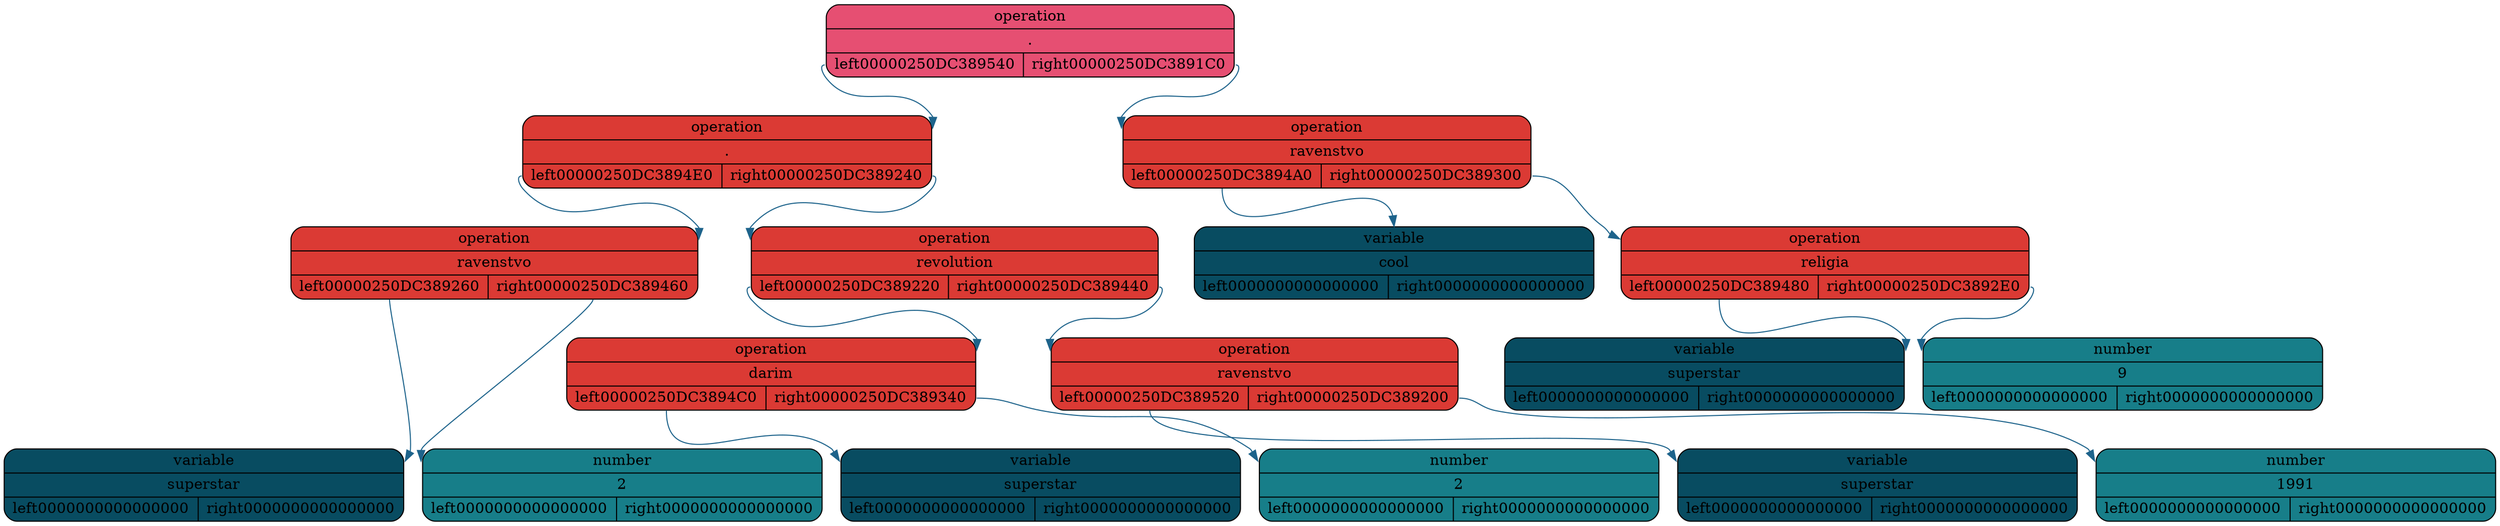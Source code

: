 digraph G
{
	node [shape = Mrecord; fillcolor = "#9FDFDA";];
	node00000250DC3891E0 [style = filled; fillcolor = "#E64F72"; label = "{<f0> operation | .  |{<f1> left00000250DC389540 | <f2> right00000250DC3891C0}} "];
	node00000250DC389540 [style = filled; fillcolor = "#DB3A34"; label = "{<f0> operation | .  |{<f1> left00000250DC3894E0 | <f2> right00000250DC389240}} "];
	node00000250DC3894E0 [style = filled; fillcolor = "#DB3A34"; label = "{<f0> operation | ravenstvo  |{<f1> left00000250DC389260 | <f2> right00000250DC389460}} "];
	node00000250DC389260 [style = filled; fillcolor = "#084C61"; label = "{<f0> variable | superstar  |{<f1> left0000000000000000 | <f2> right0000000000000000}} "];
	node00000250DC389460 [style = filled; fillcolor = "#177E89"; label = "{<f0> number | 2  |{<f1> left0000000000000000 | <f2> right0000000000000000}} "];
	node00000250DC389240 [style = filled; fillcolor = "#DB3A34"; label = "{<f0> operation | revolution  |{<f1> left00000250DC389220 | <f2> right00000250DC389440}} "];
	node00000250DC389220 [style = filled; fillcolor = "#DB3A34"; label = "{<f0> operation | darim  |{<f1> left00000250DC3894C0 | <f2> right00000250DC389340}} "];
	node00000250DC3894C0 [style = filled; fillcolor = "#084C61"; label = "{<f0> variable | superstar  |{<f1> left0000000000000000 | <f2> right0000000000000000}} "];
	node00000250DC389340 [style = filled; fillcolor = "#177E89"; label = "{<f0> number | 2  |{<f1> left0000000000000000 | <f2> right0000000000000000}} "];
	node00000250DC389440 [style = filled; fillcolor = "#DB3A34"; label = "{<f0> operation | ravenstvo  |{<f1> left00000250DC389520 | <f2> right00000250DC389200}} "];
	node00000250DC389520 [style = filled; fillcolor = "#084C61"; label = "{<f0> variable | superstar  |{<f1> left0000000000000000 | <f2> right0000000000000000}} "];
	node00000250DC389200 [style = filled; fillcolor = "#177E89"; label = "{<f0> number | 1991  |{<f1> left0000000000000000 | <f2> right0000000000000000}} "];
	node00000250DC3891C0 [style = filled; fillcolor = "#DB3A34"; label = "{<f0> operation | ravenstvo  |{<f1> left00000250DC3894A0 | <f2> right00000250DC389300}} "];
	node00000250DC3894A0 [style = filled; fillcolor = "#084C61"; label = "{<f0> variable | cool  |{<f1> left0000000000000000 | <f2> right0000000000000000}} "];
	node00000250DC389300 [style = filled; fillcolor = "#DB3A34"; label = "{<f0> operation | religia  |{<f1> left00000250DC389480 | <f2> right00000250DC3892E0}} "];
	node00000250DC389480 [style = filled; fillcolor = "#084C61"; label = "{<f0> variable | superstar  |{<f1> left0000000000000000 | <f2> right0000000000000000}} "];
	node00000250DC3892E0 [style = filled; fillcolor = "#177E89"; label = "{<f0> number | 9  |{<f1> left0000000000000000 | <f2> right0000000000000000}} "];

	{rank = same; node00000250DC389540; node00000250DC3891C0}
	node00000250DC3891E0:<f1> -> node00000250DC389540:<f0> [weight = 0.15; color = "#1D638B";];
	{rank = same; node00000250DC3894E0; node00000250DC389240}
	node00000250DC389540:<f1> -> node00000250DC3894E0:<f0> [weight = 0.15; color = "#1D638B";];
	{rank = same; node00000250DC389260; node00000250DC389460}
	node00000250DC3894E0:<f1> -> node00000250DC389260:<f0> [weight = 0.15; color = "#1D638B";];
	node00000250DC3894E0:<f2> -> node00000250DC389460:<f0> [weight = 0.15; color = "#1D638B";];
	node00000250DC389540:<f2> -> node00000250DC389240:<f0> [weight = 0.15; color = "#1D638B";];
	{rank = same; node00000250DC389220; node00000250DC389440}
	node00000250DC389240:<f1> -> node00000250DC389220:<f0> [weight = 0.15; color = "#1D638B";];
	{rank = same; node00000250DC3894C0; node00000250DC389340}
	node00000250DC389220:<f1> -> node00000250DC3894C0:<f0> [weight = 0.15; color = "#1D638B";];
	node00000250DC389220:<f2> -> node00000250DC389340:<f0> [weight = 0.15; color = "#1D638B";];
	node00000250DC389240:<f2> -> node00000250DC389440:<f0> [weight = 0.15; color = "#1D638B";];
	{rank = same; node00000250DC389520; node00000250DC389200}
	node00000250DC389440:<f1> -> node00000250DC389520:<f0> [weight = 0.15; color = "#1D638B";];
	node00000250DC389440:<f2> -> node00000250DC389200:<f0> [weight = 0.15; color = "#1D638B";];
	node00000250DC3891E0:<f2> -> node00000250DC3891C0:<f0> [weight = 0.15; color = "#1D638B";];
	{rank = same; node00000250DC3894A0; node00000250DC389300}
	node00000250DC3891C0:<f1> -> node00000250DC3894A0:<f0> [weight = 0.15; color = "#1D638B";];
	node00000250DC3891C0:<f2> -> node00000250DC389300:<f0> [weight = 0.15; color = "#1D638B";];
	{rank = same; node00000250DC389480; node00000250DC3892E0}
	node00000250DC389300:<f1> -> node00000250DC389480:<f0> [weight = 0.15; color = "#1D638B";];
	node00000250DC389300:<f2> -> node00000250DC3892E0:<f0> [weight = 0.15; color = "#1D638B";];

}
                                                                                                                                                                                                                                                                                                                                                                                                                                                                                                                                                                                                                                                                                                                                                                                                                                                                                                                                                                                                                                                                                                                                                                                                                                                                                                                                                                                                                                                                                                                                                                                                                                                                                                                                                                                                                                                                                                                                                                                                                                                                                                                                                                                                                                                                                                                                                                                                                                                                                                                                                                                                                                                                                                                                                                                                                                                                                                                                                                                                                                                                                                                                                                                                                                                                                                                                                                                                                                                                                                                                                                                                                                                                                                                                                                                                                                                                                                                                                                                                                                                                                                                                                                                                                                                                                                                                                                                                                                                                                                                                                                                                                                                                                                                                                                                                                                                                                                                                                                                                                                                                                                                                                                                                                                                                                                                                                                                                                                                                                            